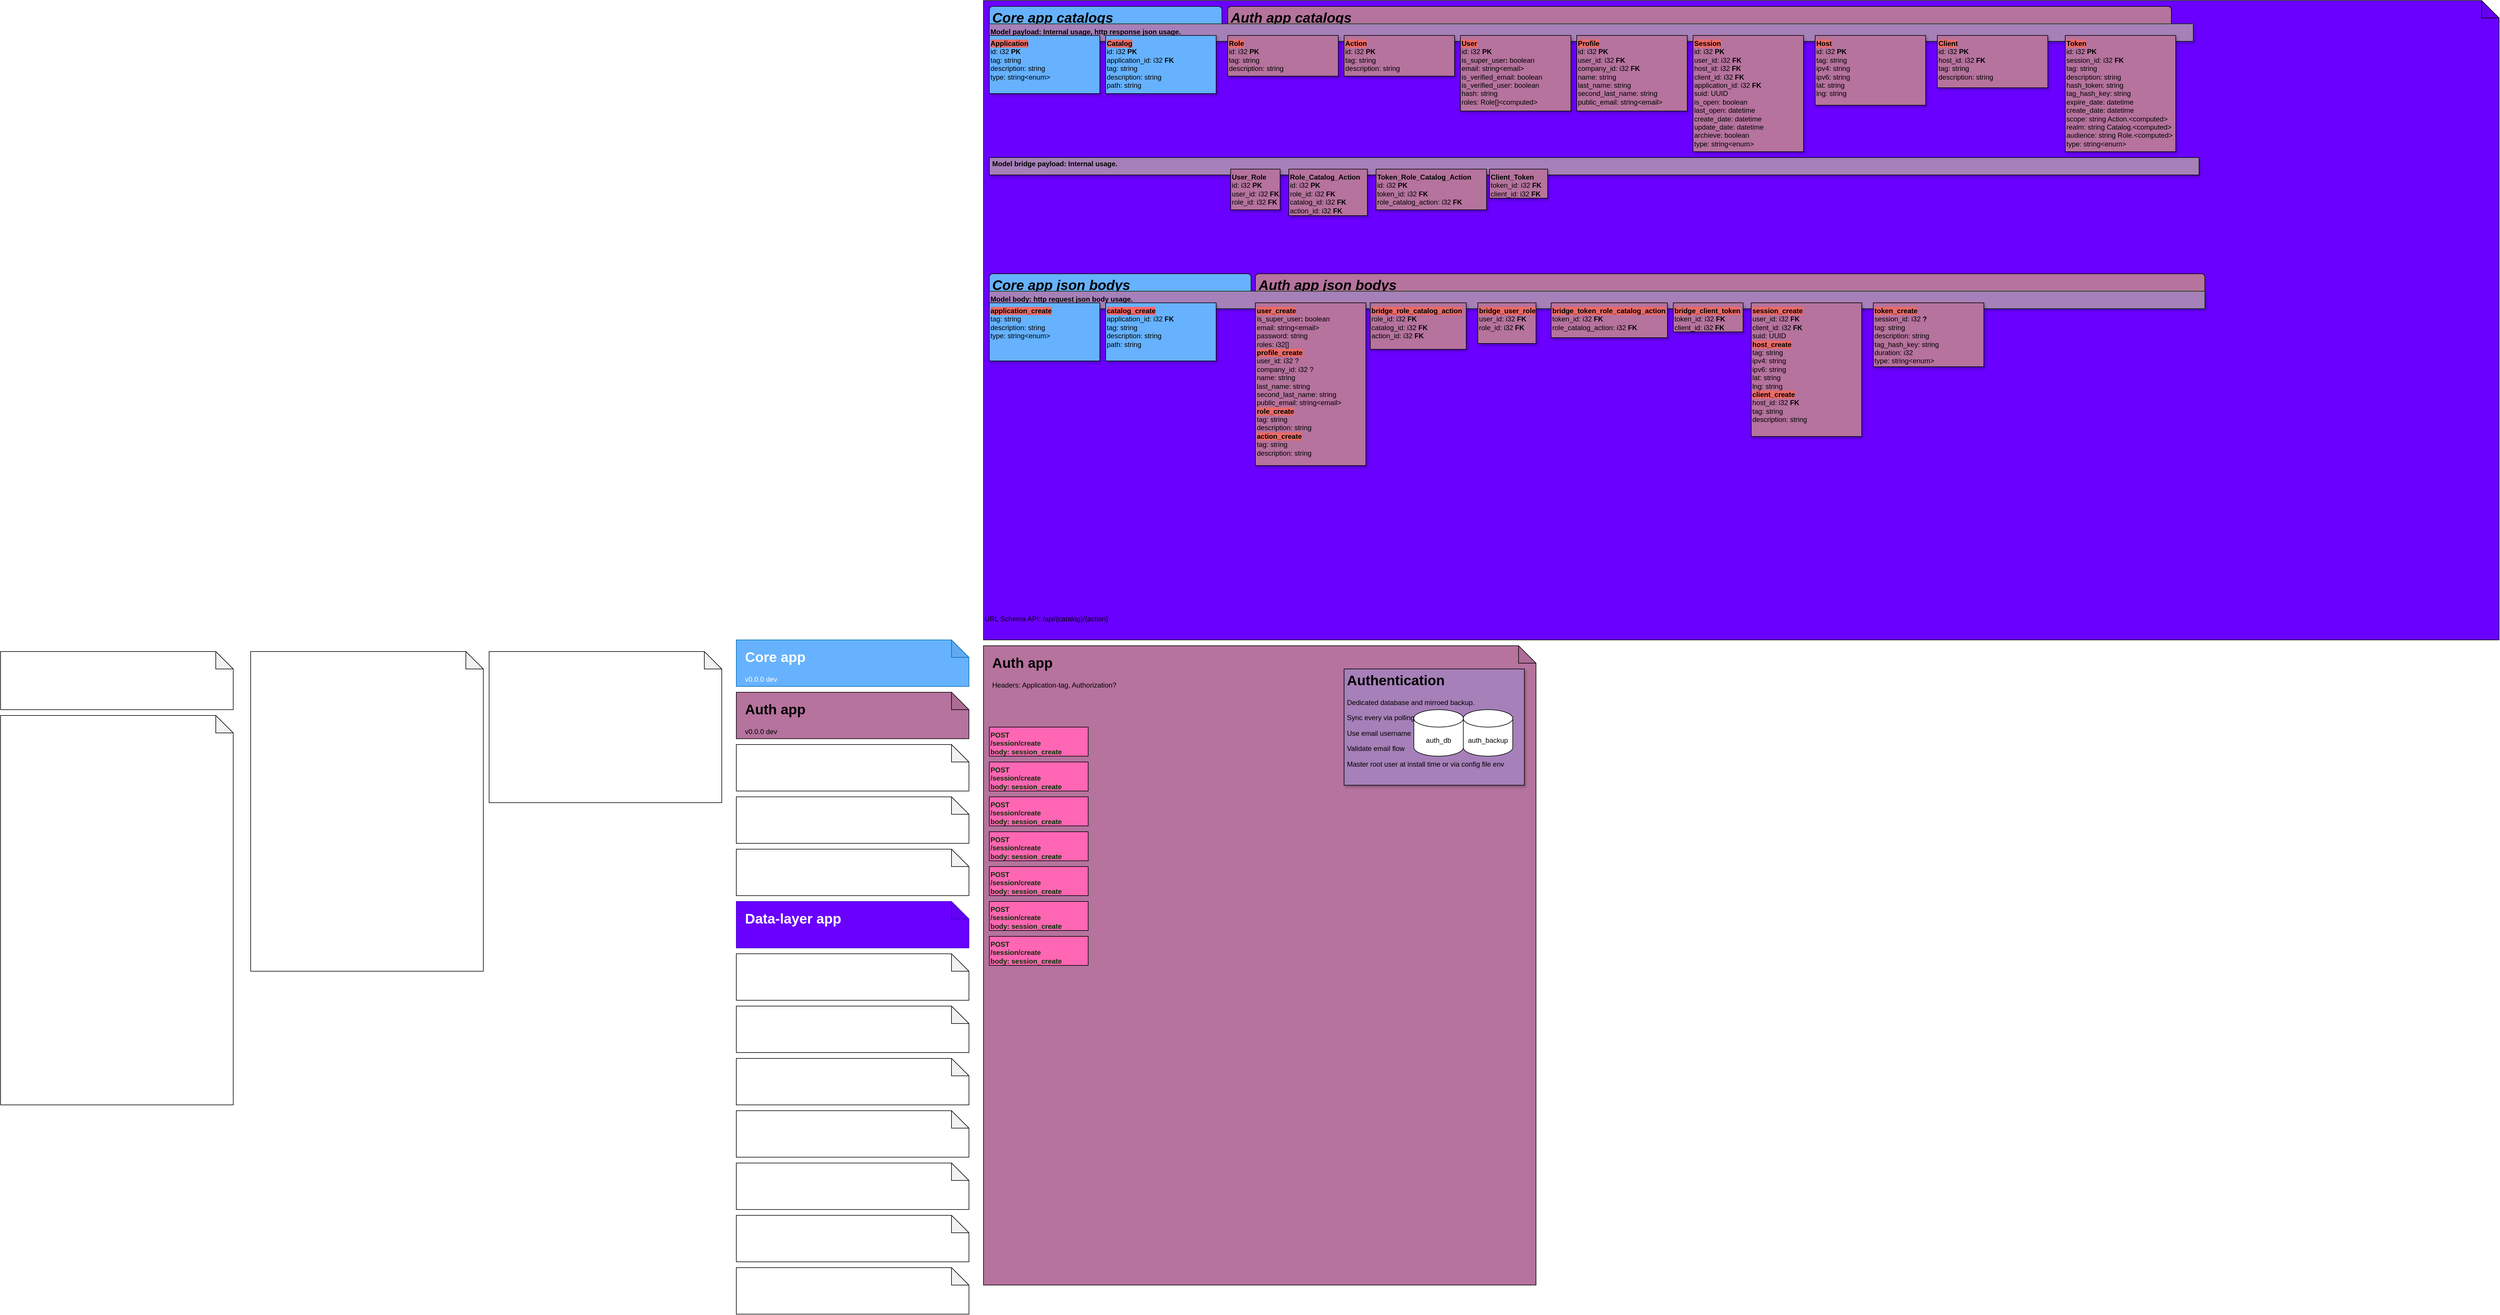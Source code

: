 <mxfile version="21.5.2" type="github">
  <diagram name="Page-1" id="CK9nf4KCI2I7pFjc9x5D">
    <mxGraphModel dx="1159" dy="2768" grid="1" gridSize="10" guides="1" tooltips="1" connect="1" arrows="1" fold="1" page="1" pageScale="1" pageWidth="850" pageHeight="1100" math="0" shadow="0">
      <root>
        <mxCell id="0" />
        <mxCell id="1" parent="0" />
        <mxCell id="qlUVa_-iQgWLDvTtryUB-4" value="" style="shape=note;whiteSpace=wrap;html=1;backgroundOutline=1;darkOpacity=0.05;fillColor=#6a00ff;fontColor=#ffffff;strokeColor=#000000;" parent="1" vertex="1">
          <mxGeometry x="1700" y="-1110" width="2606" height="1100" as="geometry" />
        </mxCell>
        <mxCell id="klHbuM8uDpRpoRBJuKRg-9" value="" style="shape=note;whiteSpace=wrap;html=1;backgroundOutline=1;darkOpacity=0.05;" parent="1" vertex="1">
          <mxGeometry x="440" y="10" width="400" height="550" as="geometry" />
        </mxCell>
        <mxCell id="klHbuM8uDpRpoRBJuKRg-10" value="&lt;h1&gt;Business rules&lt;/h1&gt;&lt;ol&gt;&lt;li&gt;Installed via wizard GUI / CLI tool.&lt;/li&gt;&lt;li&gt;Prompt to create super user at first run.&lt;/li&gt;&lt;li&gt;Automatically run migrations on run&lt;/li&gt;&lt;li&gt;Automatically detect changes in migrations sql files and restart server&lt;/li&gt;&lt;li&gt;Gracefully shutdown and restart &lt;/li&gt;&lt;li&gt;Full control over database&lt;/li&gt;&lt;li&gt;Real time database connection&lt;/li&gt;&lt;li&gt;Data analytics&lt;/li&gt;&lt;li&gt;Distinct back-end push notification from individual web app push notifications&lt;/li&gt;&lt;li&gt;Encryption ? pem access to console (dashboard)&lt;/li&gt;&lt;li&gt;idk some sort of orchestration to feature horizontal scaling... leave for future versions, start with vertical scaling only.&lt;br&gt;&lt;/li&gt;&lt;/ol&gt;&lt;div&gt;&lt;br&gt;&lt;/div&gt;&lt;div&gt;&lt;br&gt;&lt;/div&gt;" style="text;html=1;strokeColor=none;fillColor=none;spacing=5;spacingTop=-20;whiteSpace=wrap;overflow=hidden;rounded=0;fontColor=#ffffff;align=left;fontStyle=0;verticalAlign=top;" parent="1" vertex="1">
          <mxGeometry x="450" y="10" width="380" height="530" as="geometry" />
        </mxCell>
        <mxCell id="klHbuM8uDpRpoRBJuKRg-16" value="" style="shape=note;whiteSpace=wrap;html=1;backgroundOutline=1;darkOpacity=0.05;" parent="1" vertex="1">
          <mxGeometry x="10" y="10" width="400" height="100" as="geometry" />
        </mxCell>
        <mxCell id="klHbuM8uDpRpoRBJuKRg-18" value="&lt;h1&gt;Description&lt;/h1&gt;Opinionated, standalone, self hosted, flexible back-end as a service&amp;nbsp; + web dev suite. Written in rust." style="text;html=1;strokeColor=none;fillColor=none;spacing=5;spacingTop=-20;whiteSpace=wrap;overflow=hidden;rounded=0;fontColor=#ffffff;align=left;fontStyle=0;verticalAlign=top;" parent="1" vertex="1">
          <mxGeometry x="20" y="10" width="380" height="90" as="geometry" />
        </mxCell>
        <mxCell id="klHbuM8uDpRpoRBJuKRg-20" value="" style="shape=note;whiteSpace=wrap;html=1;backgroundOutline=1;darkOpacity=0.05;" parent="1" vertex="1">
          <mxGeometry x="10" y="120" width="400" height="670" as="geometry" />
        </mxCell>
        <mxCell id="klHbuM8uDpRpoRBJuKRg-21" value="&lt;h1&gt;Features&lt;br&gt;&lt;/h1&gt;&lt;div&gt;&lt;ul&gt;&lt;li&gt;Authentication, authorization, roles. &lt;br&gt;&lt;/li&gt;&lt;li&gt;PostgreSQL databases, real time snapshots, rest APIs. SQL First, ORM last.&lt;/li&gt;&lt;li&gt;Data layer interfacing. Share the same data layer with your favorite front-end (export JSON-like data structures, automatically generate widgets on studio based on data layer interfaces)&lt;br&gt;&lt;/li&gt;&lt;li&gt;Functions (lambda) (typescript with node, maybe Kotlin JVM )&lt;br&gt;&lt;/li&gt;&lt;li&gt;File storage&lt;/li&gt;&lt;li&gt;Web App manager (create, manage, deploy, configure web apps, create from template, create from scratch, use any web framework, transparent and vanilla deploy workflow assisted with GUI)&lt;br&gt;&lt;/li&gt;&lt;li&gt;Web App studio (builder)&lt;br&gt;&lt;/li&gt;&lt;li&gt;Push notifications suite. Includes simple message broker and out of the box push notifications.&lt;br&gt;&lt;/li&gt;&lt;li&gt;Web sockets suite&lt;/li&gt;&lt;li&gt;CI/CD pipelines (for web apps, functions, and external servers) &lt;br&gt;&lt;/li&gt;&lt;li&gt;GitHub integrations&lt;/li&gt;&lt;li&gt;OAuth for management and development teams&lt;/li&gt;&lt;li&gt;OAuth for end users&lt;/li&gt;&lt;li&gt;CMS out of the box (preset database, rest apis and template web app)&lt;/li&gt;&lt;li&gt;Extensible. Use the web app studio to start with a template or drag-drop common or custom widgets, extend the generated app from studio or create your own from scratch. Use this apps to extend the back-end or provide a service to your end users. Example app ideas: CMS app, CRM app, point of sale app, static website app, dynamic website app, e-commerce app, surveys app, employee messaging app, end user - employee trouble shooting messaging app, employee voice call app, real time GPS monitoring app, browser game app, download page app, file archiving app. &lt;br&gt;&lt;/li&gt;&lt;li&gt;Plugin (web apps) store&lt;/li&gt;&lt;li&gt;Customizable. Use the official dashboard, fork it or make your own UI from scratch.&lt;br&gt;&lt;/li&gt;&lt;/ul&gt;&lt;/div&gt;" style="text;html=1;strokeColor=none;fillColor=none;spacing=5;spacingTop=-20;whiteSpace=wrap;overflow=hidden;rounded=0;fontColor=#ffffff;align=left;fontStyle=0;verticalAlign=top;" parent="1" vertex="1">
          <mxGeometry x="20" y="120" width="380" height="650" as="geometry" />
        </mxCell>
        <mxCell id="YIyZL2ha0DixRXkV2q8q-3" value="" style="shape=note;whiteSpace=wrap;html=1;backgroundOutline=1;darkOpacity=0.05;" parent="1" vertex="1">
          <mxGeometry x="850" y="10" width="400" height="260" as="geometry" />
        </mxCell>
        <mxCell id="YIyZL2ha0DixRXkV2q8q-4" value="&lt;h1&gt;Requirements&lt;br&gt;&lt;/h1&gt;&lt;ul&gt;&lt;li&gt;The server ships with builtin features.&lt;br&gt;&lt;/li&gt;&lt;li&gt;The list of features shipped-in may change over time.&lt;/li&gt;&lt;li&gt;This base features are referred as &quot;&lt;b&gt;base apps&lt;/b&gt;&quot;. &lt;/li&gt;&lt;li&gt;User developed &quot;&lt;b&gt;web apps&quot; &lt;/b&gt;are expected to consume the &lt;b&gt;base apps&lt;/b&gt; resources. Like hosting app, file storage app, data layer app, etc.&lt;/li&gt;&lt;li&gt;Features that consist of whole projects are described in the scope of back-end and server-side code. &lt;/li&gt;&lt;li&gt;By design any business logic should be implemented in this server to avoid duplication of architecture layers.&lt;/li&gt;&lt;li&gt;Application logic is OK to be implemented and described on the specific project requirements.&lt;/li&gt;&lt;li&gt;Code design pattern: split logic by &lt;b&gt;catalog&lt;/b&gt;&lt;br&gt;&lt;/li&gt;&lt;/ul&gt;&lt;div&gt;&lt;br&gt;&lt;/div&gt;&lt;br&gt;&lt;div&gt;&lt;br&gt;&lt;/div&gt;" style="text;html=1;strokeColor=none;fillColor=none;spacing=5;spacingTop=-20;whiteSpace=wrap;overflow=hidden;rounded=0;fontColor=#ffffff;align=left;fontStyle=0;verticalAlign=top;" parent="1" vertex="1">
          <mxGeometry x="860" y="10" width="380" height="250" as="geometry" />
        </mxCell>
        <mxCell id="YIyZL2ha0DixRXkV2q8q-7" value="" style="shape=note;whiteSpace=wrap;html=1;backgroundOutline=1;darkOpacity=0.05;fillColor=#B5739D;fontColor=#ffffff;strokeColor=#000000;" parent="1" vertex="1">
          <mxGeometry x="1275" y="80" width="400" height="80" as="geometry" />
        </mxCell>
        <mxCell id="fmhTsbL_tRKqL0MWWiDu-1" value="&lt;h1&gt;Auth app&lt;br&gt;&lt;/h1&gt;&lt;div&gt;v0.0.0 dev &lt;br&gt;&lt;/div&gt;&lt;br&gt;&lt;div&gt;&lt;br&gt;&lt;/div&gt;" style="text;html=1;strokeColor=none;fillColor=none;spacing=5;spacingTop=-20;whiteSpace=wrap;overflow=hidden;rounded=0;fontColor=#000000;align=left;fontStyle=0;verticalAlign=top;" parent="1" vertex="1">
          <mxGeometry x="1285" y="90" width="380" height="70" as="geometry" />
        </mxCell>
        <mxCell id="fmhTsbL_tRKqL0MWWiDu-2" value="" style="shape=note;whiteSpace=wrap;html=1;backgroundOutline=1;darkOpacity=0.05;" parent="1" vertex="1">
          <mxGeometry x="1275" y="170" width="400" height="80" as="geometry" />
        </mxCell>
        <mxCell id="fmhTsbL_tRKqL0MWWiDu-3" value="&lt;h1&gt;Storage app&lt;br&gt;&lt;/h1&gt;&lt;div&gt;&lt;br&gt;&lt;/div&gt;&lt;br&gt;&lt;div&gt;&lt;br&gt;&lt;/div&gt;" style="text;html=1;strokeColor=none;fillColor=none;spacing=5;spacingTop=-20;whiteSpace=wrap;overflow=hidden;rounded=0;fontColor=#ffffff;align=left;fontStyle=0;verticalAlign=top;" parent="1" vertex="1">
          <mxGeometry x="1285" y="180" width="380" height="60" as="geometry" />
        </mxCell>
        <mxCell id="fmhTsbL_tRKqL0MWWiDu-4" value="" style="shape=note;whiteSpace=wrap;html=1;backgroundOutline=1;darkOpacity=0.05;" parent="1" vertex="1">
          <mxGeometry x="1275" y="260" width="400" height="80" as="geometry" />
        </mxCell>
        <mxCell id="fmhTsbL_tRKqL0MWWiDu-5" value="&lt;h1&gt;Hosting app&lt;br&gt;&lt;/h1&gt;&lt;div&gt;&lt;br&gt;&lt;/div&gt;&lt;br&gt;&lt;div&gt;&lt;br&gt;&lt;/div&gt;" style="text;html=1;strokeColor=none;fillColor=none;spacing=5;spacingTop=-20;whiteSpace=wrap;overflow=hidden;rounded=0;fontColor=#ffffff;align=left;fontStyle=0;verticalAlign=top;" parent="1" vertex="1">
          <mxGeometry x="1285" y="270" width="380" height="60" as="geometry" />
        </mxCell>
        <mxCell id="fmhTsbL_tRKqL0MWWiDu-8" value="" style="shape=note;whiteSpace=wrap;html=1;backgroundOutline=1;darkOpacity=0.05;" parent="1" vertex="1">
          <mxGeometry x="1275" y="350" width="400" height="80" as="geometry" />
        </mxCell>
        <mxCell id="fmhTsbL_tRKqL0MWWiDu-9" value="&lt;h1&gt;Databases app&lt;br&gt;&lt;/h1&gt;&lt;div&gt;&lt;br&gt;&lt;/div&gt;&lt;br&gt;&lt;div&gt;&lt;br&gt;&lt;/div&gt;" style="text;html=1;strokeColor=none;fillColor=none;spacing=5;spacingTop=-20;whiteSpace=wrap;overflow=hidden;rounded=0;fontColor=#ffffff;align=left;fontStyle=0;verticalAlign=top;" parent="1" vertex="1">
          <mxGeometry x="1285" y="360" width="380" height="60" as="geometry" />
        </mxCell>
        <mxCell id="fmhTsbL_tRKqL0MWWiDu-10" value="" style="shape=note;whiteSpace=wrap;html=1;backgroundOutline=1;darkOpacity=0.05;fillColor=#6a00ff;fontColor=#ffffff;strokeColor=#3700CC;" parent="1" vertex="1">
          <mxGeometry x="1275" y="440" width="400" height="80" as="geometry" />
        </mxCell>
        <mxCell id="fmhTsbL_tRKqL0MWWiDu-11" value="&lt;h1&gt;Data-layer app&lt;br&gt;&lt;/h1&gt;&lt;div&gt;&lt;br&gt;&lt;/div&gt;&lt;br&gt;&lt;div&gt;&lt;br&gt;&lt;/div&gt;" style="text;html=1;strokeColor=none;fillColor=none;spacing=5;spacingTop=-20;whiteSpace=wrap;overflow=hidden;rounded=0;fontColor=#ffffff;align=left;fontStyle=0;verticalAlign=top;" parent="1" vertex="1">
          <mxGeometry x="1285" y="450" width="380" height="60" as="geometry" />
        </mxCell>
        <mxCell id="fmhTsbL_tRKqL0MWWiDu-12" value="" style="shape=note;whiteSpace=wrap;html=1;backgroundOutline=1;darkOpacity=0.05;" parent="1" vertex="1">
          <mxGeometry x="1275" y="530" width="400" height="80" as="geometry" />
        </mxCell>
        <mxCell id="fmhTsbL_tRKqL0MWWiDu-13" value="&lt;h1&gt;Web-apps app&lt;br&gt;&lt;/h1&gt;&lt;div&gt;&lt;br&gt;&lt;/div&gt;&lt;br&gt;&lt;div&gt;&lt;br&gt;&lt;/div&gt;" style="text;html=1;strokeColor=none;fillColor=none;spacing=5;spacingTop=-20;whiteSpace=wrap;overflow=hidden;rounded=0;fontColor=#ffffff;align=left;fontStyle=0;verticalAlign=top;" parent="1" vertex="1">
          <mxGeometry x="1285" y="540" width="380" height="60" as="geometry" />
        </mxCell>
        <mxCell id="fmhTsbL_tRKqL0MWWiDu-14" value="" style="shape=note;whiteSpace=wrap;html=1;backgroundOutline=1;darkOpacity=0.05;" parent="1" vertex="1">
          <mxGeometry x="1275" y="620" width="400" height="80" as="geometry" />
        </mxCell>
        <mxCell id="fmhTsbL_tRKqL0MWWiDu-15" value="&lt;h1&gt;Web-app Studio app&lt;br&gt;&lt;/h1&gt;&lt;div&gt;&lt;br&gt;&lt;/div&gt;&lt;br&gt;" style="text;html=1;strokeColor=none;fillColor=none;spacing=5;spacingTop=-20;whiteSpace=wrap;overflow=hidden;rounded=0;fontColor=#ffffff;align=left;fontStyle=0;verticalAlign=top;" parent="1" vertex="1">
          <mxGeometry x="1285" y="630" width="380" height="60" as="geometry" />
        </mxCell>
        <mxCell id="fmhTsbL_tRKqL0MWWiDu-16" value="" style="shape=note;whiteSpace=wrap;html=1;backgroundOutline=1;darkOpacity=0.05;" parent="1" vertex="1">
          <mxGeometry x="1275" y="710" width="400" height="80" as="geometry" />
        </mxCell>
        <mxCell id="fmhTsbL_tRKqL0MWWiDu-17" value="&lt;h1&gt;Functions app&lt;br&gt;&lt;/h1&gt;&lt;div&gt;&lt;br&gt;&lt;/div&gt;&lt;br&gt;&lt;div&gt;&lt;br&gt;&lt;/div&gt;" style="text;html=1;strokeColor=none;fillColor=none;spacing=5;spacingTop=-20;whiteSpace=wrap;overflow=hidden;rounded=0;fontColor=#ffffff;align=left;fontStyle=0;verticalAlign=top;" parent="1" vertex="1">
          <mxGeometry x="1285" y="720" width="380" height="60" as="geometry" />
        </mxCell>
        <mxCell id="fmhTsbL_tRKqL0MWWiDu-18" value="" style="shape=note;whiteSpace=wrap;html=1;backgroundOutline=1;darkOpacity=0.05;" parent="1" vertex="1">
          <mxGeometry x="1275" y="800" width="400" height="80" as="geometry" />
        </mxCell>
        <mxCell id="fmhTsbL_tRKqL0MWWiDu-19" value="&lt;h1&gt;Websockets app&lt;br&gt;&lt;/h1&gt;&lt;div&gt;&lt;br&gt;&lt;/div&gt;&lt;br&gt;&lt;div&gt;&lt;br&gt;&lt;/div&gt;" style="text;html=1;strokeColor=none;fillColor=none;spacing=5;spacingTop=-20;whiteSpace=wrap;overflow=hidden;rounded=0;fontColor=#ffffff;align=left;fontStyle=0;verticalAlign=top;" parent="1" vertex="1">
          <mxGeometry x="1285" y="810" width="380" height="60" as="geometry" />
        </mxCell>
        <mxCell id="fmhTsbL_tRKqL0MWWiDu-20" value="" style="shape=note;whiteSpace=wrap;html=1;backgroundOutline=1;darkOpacity=0.05;" parent="1" vertex="1">
          <mxGeometry x="1275" y="890" width="400" height="80" as="geometry" />
        </mxCell>
        <mxCell id="fmhTsbL_tRKqL0MWWiDu-21" value="&lt;h1&gt;CI/CD app&lt;br&gt;&lt;/h1&gt;&lt;div&gt;&lt;br&gt;&lt;/div&gt;&lt;br&gt;&lt;div&gt;&lt;br&gt;&lt;/div&gt;" style="text;html=1;strokeColor=none;fillColor=none;spacing=5;spacingTop=-20;whiteSpace=wrap;overflow=hidden;rounded=0;fontColor=#ffffff;align=left;fontStyle=0;verticalAlign=top;" parent="1" vertex="1">
          <mxGeometry x="1285" y="900" width="380" height="60" as="geometry" />
        </mxCell>
        <mxCell id="fmhTsbL_tRKqL0MWWiDu-22" value="" style="shape=note;whiteSpace=wrap;html=1;backgroundOutline=1;darkOpacity=0.05;" parent="1" vertex="1">
          <mxGeometry x="1275" y="980" width="400" height="80" as="geometry" />
        </mxCell>
        <mxCell id="fmhTsbL_tRKqL0MWWiDu-23" value="&lt;h1&gt;Push notifications app&lt;br&gt;&lt;/h1&gt;&lt;div&gt;&lt;br&gt;&lt;/div&gt;&lt;br&gt;&lt;div&gt;&lt;br&gt;&lt;/div&gt;" style="text;html=1;strokeColor=none;fillColor=none;spacing=5;spacingTop=-20;whiteSpace=wrap;overflow=hidden;rounded=0;fontColor=#ffffff;align=left;fontStyle=0;verticalAlign=top;" parent="1" vertex="1">
          <mxGeometry x="1285" y="990" width="380" height="60" as="geometry" />
        </mxCell>
        <mxCell id="fmhTsbL_tRKqL0MWWiDu-24" value="" style="shape=note;whiteSpace=wrap;html=1;backgroundOutline=1;darkOpacity=0.05;" parent="1" vertex="1">
          <mxGeometry x="1275" y="1070" width="400" height="80" as="geometry" />
        </mxCell>
        <mxCell id="fmhTsbL_tRKqL0MWWiDu-25" value="&lt;h1&gt;Plugins app&lt;br&gt;&lt;/h1&gt;&lt;div&gt;&lt;br&gt;&lt;/div&gt;&lt;br&gt;&lt;div&gt;&lt;br&gt;&lt;/div&gt;" style="text;html=1;strokeColor=none;fillColor=none;spacing=5;spacingTop=-20;whiteSpace=wrap;overflow=hidden;rounded=0;fontColor=#ffffff;align=left;fontStyle=0;verticalAlign=top;" parent="1" vertex="1">
          <mxGeometry x="1285" y="1080" width="380" height="60" as="geometry" />
        </mxCell>
        <mxCell id="fmhTsbL_tRKqL0MWWiDu-27" value="&lt;h1&gt;Base apps&lt;br&gt;&lt;/h1&gt;&lt;div&gt;&lt;br&gt;&lt;/div&gt;&lt;br&gt;&lt;div&gt;&lt;br&gt;&lt;/div&gt;" style="text;html=1;strokeColor=none;fillColor=none;spacing=5;spacingTop=-20;whiteSpace=wrap;overflow=hidden;rounded=0;fontColor=#ffffff;align=left;fontStyle=0;verticalAlign=top;" parent="1" vertex="1">
          <mxGeometry x="1270" y="-60" width="380" height="60" as="geometry" />
        </mxCell>
        <mxCell id="qlUVa_-iQgWLDvTtryUB-1" value="" style="shape=note;whiteSpace=wrap;html=1;backgroundOutline=1;darkOpacity=0.05;fillColor=#B5739D;fontColor=#000000;strokeColor=#000000;" parent="1" vertex="1">
          <mxGeometry x="1700" width="950" height="1100" as="geometry" />
        </mxCell>
        <mxCell id="qlUVa_-iQgWLDvTtryUB-2" value="&lt;h1&gt;Auth app&lt;/h1&gt;&lt;div&gt;Headers: Application-tag, Authorization?&lt;/div&gt;&lt;div&gt;&lt;b&gt;&lt;br&gt;&lt;/b&gt;&lt;/div&gt;" style="text;html=1;strokeColor=none;fillColor=none;spacing=5;spacingTop=-20;whiteSpace=wrap;overflow=hidden;rounded=0;fontColor=#000000;align=left;fontStyle=0;verticalAlign=top;" parent="1" vertex="1">
          <mxGeometry x="1710" y="10" width="820" height="80" as="geometry" />
        </mxCell>
        <mxCell id="qlUVa_-iQgWLDvTtryUB-5" value="&lt;h1&gt;Core app catalogs&lt;br&gt;&lt;/h1&gt;&lt;div&gt;&lt;br&gt;&lt;/div&gt;&lt;br&gt;&lt;div&gt;:&lt;/div&gt;&lt;div&gt;&lt;br&gt;&lt;/div&gt;" style="text;html=1;strokeColor=#000000;fillColor=#66B2FF;spacing=5;spacingTop=-20;whiteSpace=wrap;overflow=hidden;rounded=1;fontColor=#000000;align=left;fontStyle=2;verticalAlign=top;gradientColor=none;" parent="1" vertex="1">
          <mxGeometry x="1710" y="-1100" width="400" height="40" as="geometry" />
        </mxCell>
        <mxCell id="iaBh0g7A5b2rrNCw3fFz-20" value="&lt;div&gt;&lt;br&gt;&lt;/div&gt;&lt;div&gt;&lt;b&gt;Model bridge payload: Internal usage.&lt;/b&gt;&lt;br&gt;&lt;/div&gt;" style="text;html=1;strokeColor=#000000;fillColor=#A680B8;spacing=5;spacingTop=-20;whiteSpace=wrap;overflow=hidden;rounded=0;fontColor=#000000;shadow=1;" vertex="1" parent="1">
          <mxGeometry x="1710" y="-840" width="2080" height="30" as="geometry" />
        </mxCell>
        <mxCell id="iaBh0g7A5b2rrNCw3fFz-29" value="&lt;div&gt;&lt;b&gt;Client_Token&lt;/b&gt;&lt;br&gt;&lt;/div&gt;&lt;div&gt;token_id: i32 &lt;b&gt;FK&lt;/b&gt;&lt;/div&gt;&lt;div&gt;client_id: i32 &lt;b&gt;FK&lt;/b&gt;&lt;/div&gt;" style="text;html=1;strokeColor=#000000;fillColor=#B5739D;align=left;verticalAlign=top;whiteSpace=wrap;rounded=0;fontColor=#000000;shadow=1;" vertex="1" parent="1">
          <mxGeometry x="2570" y="-820" width="100" height="50" as="geometry" />
        </mxCell>
        <mxCell id="iaBh0g7A5b2rrNCw3fFz-37" value="" style="rounded=0;whiteSpace=wrap;html=1;fillColor=#FF66B3;fontColor=#ffffff;strokeColor=#000000;" vertex="1" parent="1">
          <mxGeometry x="1710" y="140" width="170" height="50" as="geometry" />
        </mxCell>
        <mxCell id="iaBh0g7A5b2rrNCw3fFz-38" value="&lt;div&gt;POST&lt;/div&gt;&lt;div&gt;/session/create&lt;/div&gt;&lt;div&gt;body: session_create&lt;br&gt;&lt;/div&gt;" style="text;html=1;strokeColor=none;fillColor=none;align=left;verticalAlign=top;whiteSpace=wrap;rounded=0;labelBorderColor=none;fontColor=#003300;fontStyle=1" vertex="1" parent="1">
          <mxGeometry x="1710" y="140" width="160" height="50" as="geometry" />
        </mxCell>
        <mxCell id="iaBh0g7A5b2rrNCw3fFz-39" value="" style="rounded=0;whiteSpace=wrap;html=1;fillColor=#FF66B3;fontColor=#ffffff;strokeColor=#000000;" vertex="1" parent="1">
          <mxGeometry x="1710" y="200" width="170" height="50" as="geometry" />
        </mxCell>
        <mxCell id="iaBh0g7A5b2rrNCw3fFz-40" value="&lt;div&gt;POST&lt;/div&gt;&lt;div&gt;/session/create&lt;/div&gt;&lt;div&gt;body: session_create&lt;br&gt;&lt;/div&gt;" style="text;html=1;strokeColor=none;fillColor=none;align=left;verticalAlign=top;whiteSpace=wrap;rounded=0;labelBorderColor=none;fontColor=#003300;fontStyle=1" vertex="1" parent="1">
          <mxGeometry x="1710" y="200" width="160" height="50" as="geometry" />
        </mxCell>
        <mxCell id="iaBh0g7A5b2rrNCw3fFz-41" value="" style="rounded=0;whiteSpace=wrap;html=1;fillColor=#FF66B3;fontColor=#ffffff;strokeColor=#000000;" vertex="1" parent="1">
          <mxGeometry x="1710" y="260" width="170" height="50" as="geometry" />
        </mxCell>
        <mxCell id="iaBh0g7A5b2rrNCw3fFz-42" value="&lt;div&gt;POST&lt;/div&gt;&lt;div&gt;/session/create&lt;/div&gt;&lt;div&gt;body: session_create&lt;br&gt;&lt;/div&gt;" style="text;html=1;strokeColor=none;fillColor=none;align=left;verticalAlign=top;whiteSpace=wrap;rounded=0;labelBorderColor=none;fontColor=#003300;fontStyle=1" vertex="1" parent="1">
          <mxGeometry x="1710" y="260" width="160" height="50" as="geometry" />
        </mxCell>
        <mxCell id="iaBh0g7A5b2rrNCw3fFz-43" value="" style="rounded=0;whiteSpace=wrap;html=1;fillColor=#FF66B3;fontColor=#ffffff;strokeColor=#000000;" vertex="1" parent="1">
          <mxGeometry x="1710" y="320" width="170" height="50" as="geometry" />
        </mxCell>
        <mxCell id="iaBh0g7A5b2rrNCw3fFz-44" value="&lt;div&gt;POST&lt;/div&gt;&lt;div&gt;/session/create&lt;/div&gt;&lt;div&gt;body: session_create&lt;br&gt;&lt;/div&gt;" style="text;html=1;strokeColor=none;fillColor=none;align=left;verticalAlign=top;whiteSpace=wrap;rounded=0;labelBorderColor=none;fontColor=#003300;fontStyle=1" vertex="1" parent="1">
          <mxGeometry x="1710" y="320" width="160" height="50" as="geometry" />
        </mxCell>
        <mxCell id="iaBh0g7A5b2rrNCw3fFz-45" value="" style="rounded=0;whiteSpace=wrap;html=1;fillColor=#FF66B3;fontColor=#ffffff;strokeColor=#000000;" vertex="1" parent="1">
          <mxGeometry x="1710" y="380" width="170" height="50" as="geometry" />
        </mxCell>
        <mxCell id="iaBh0g7A5b2rrNCw3fFz-46" value="&lt;div&gt;POST&lt;/div&gt;&lt;div&gt;/session/create&lt;/div&gt;&lt;div&gt;body: session_create&lt;br&gt;&lt;/div&gt;" style="text;html=1;strokeColor=none;fillColor=none;align=left;verticalAlign=top;whiteSpace=wrap;rounded=0;labelBorderColor=none;fontColor=#003300;fontStyle=1" vertex="1" parent="1">
          <mxGeometry x="1710" y="380" width="160" height="50" as="geometry" />
        </mxCell>
        <mxCell id="iaBh0g7A5b2rrNCw3fFz-47" value="" style="rounded=0;whiteSpace=wrap;html=1;fillColor=#FF66B3;fontColor=#ffffff;strokeColor=#000000;" vertex="1" parent="1">
          <mxGeometry x="1710" y="440" width="170" height="50" as="geometry" />
        </mxCell>
        <mxCell id="iaBh0g7A5b2rrNCw3fFz-48" value="&lt;div&gt;POST&lt;/div&gt;&lt;div&gt;/session/create&lt;/div&gt;&lt;div&gt;body: session_create&lt;br&gt;&lt;/div&gt;" style="text;html=1;strokeColor=none;fillColor=none;align=left;verticalAlign=top;whiteSpace=wrap;rounded=0;labelBorderColor=none;fontColor=#003300;fontStyle=1" vertex="1" parent="1">
          <mxGeometry x="1710" y="440" width="160" height="50" as="geometry" />
        </mxCell>
        <mxCell id="iaBh0g7A5b2rrNCw3fFz-49" value="" style="rounded=0;whiteSpace=wrap;html=1;fillColor=#FF66B3;fontColor=#ffffff;strokeColor=#000000;" vertex="1" parent="1">
          <mxGeometry x="1710" y="500" width="170" height="50" as="geometry" />
        </mxCell>
        <mxCell id="iaBh0g7A5b2rrNCw3fFz-50" value="&lt;div&gt;POST&lt;/div&gt;&lt;div&gt;/session/create&lt;/div&gt;&lt;div&gt;body: session_create&lt;br&gt;&lt;/div&gt;" style="text;html=1;strokeColor=none;fillColor=none;align=left;verticalAlign=top;whiteSpace=wrap;rounded=0;labelBorderColor=none;fontColor=#003300;fontStyle=1" vertex="1" parent="1">
          <mxGeometry x="1710" y="500" width="160" height="50" as="geometry" />
        </mxCell>
        <mxCell id="qlUVa_-iQgWLDvTtryUB-9" value="&lt;h1&gt;Authentication&lt;/h1&gt;&lt;p&gt;Dedicated database and mirroed backup. &lt;br&gt;&lt;/p&gt;&lt;p&gt;Sync every via polling.&lt;br&gt;&lt;/p&gt;&lt;p&gt;Use email username&lt;/p&gt;&lt;p&gt;Validate email flow&lt;/p&gt;&lt;p&gt;Master root user at install time or via config file env&lt;/p&gt;&lt;p&gt;&lt;br&gt;&lt;/p&gt;&lt;b&gt;&lt;/b&gt;&lt;p&gt;&lt;br&gt;&lt;/p&gt;" style="text;html=1;strokeColor=#000000;fillColor=#A680B8;spacing=5;spacingTop=-20;whiteSpace=wrap;overflow=hidden;rounded=0;fontColor=#000000;shadow=1;" parent="1" vertex="1">
          <mxGeometry x="2320" y="40" width="310" height="200" as="geometry" />
        </mxCell>
        <mxCell id="iaBh0g7A5b2rrNCw3fFz-51" value="auth_backup" style="shape=cylinder3;whiteSpace=wrap;html=1;boundedLbl=1;backgroundOutline=1;size=15;" vertex="1" parent="1">
          <mxGeometry x="2525" y="110" width="85" height="80" as="geometry" />
        </mxCell>
        <mxCell id="iaBh0g7A5b2rrNCw3fFz-52" value="auth_db" style="shape=cylinder3;whiteSpace=wrap;html=1;boundedLbl=1;backgroundOutline=1;size=15;" vertex="1" parent="1">
          <mxGeometry x="2440" y="110" width="85" height="80" as="geometry" />
        </mxCell>
        <mxCell id="iaBh0g7A5b2rrNCw3fFz-4" value="&lt;div&gt;&lt;b&gt;User_Role&lt;/b&gt;&lt;/div&gt;&lt;div&gt;id: i32 &lt;b&gt;PK&lt;/b&gt;&lt;/div&gt;&lt;div&gt;user_id: i32 &lt;b&gt;FK&lt;/b&gt;&lt;/div&gt;&lt;div&gt;role_id: i32 &lt;b&gt;FK&lt;/b&gt;&lt;/div&gt;" style="text;html=1;strokeColor=#000000;fillColor=#B5739D;align=left;verticalAlign=top;whiteSpace=wrap;rounded=0;fontColor=#000000;shadow=1;" vertex="1" parent="1">
          <mxGeometry x="2125" y="-820" width="85" height="70" as="geometry" />
        </mxCell>
        <mxCell id="iaBh0g7A5b2rrNCw3fFz-21" value="&lt;b&gt;Role_Catalog_Action&lt;/b&gt;&lt;div&gt;id: i32 &lt;b&gt;PK&lt;/b&gt;&lt;div&gt;role_id: i32 &lt;b&gt;FK&lt;/b&gt;&lt;/div&gt;&lt;div&gt;catalog_id: i32 &lt;b&gt;FK&lt;/b&gt;&lt;/div&gt;&lt;div&gt;action_id: i32 &lt;b&gt;FK&lt;/b&gt;&lt;br&gt;&lt;b&gt;&lt;/b&gt;&lt;/div&gt;&lt;/div&gt;" style="text;html=1;strokeColor=#000000;fillColor=#B5739D;align=left;verticalAlign=top;whiteSpace=wrap;rounded=0;fontColor=#000000;shadow=1;" vertex="1" parent="1">
          <mxGeometry x="2225" y="-820" width="135" height="80" as="geometry" />
        </mxCell>
        <mxCell id="iaBh0g7A5b2rrNCw3fFz-5" value="&lt;div&gt;&lt;b&gt;Token_Role_Catalog_Action&lt;/b&gt;&lt;/div&gt;&lt;div&gt;id: i32 &lt;b&gt;PK&lt;/b&gt;&lt;/div&gt;&lt;div&gt;token_id: i32 &lt;b&gt;FK&lt;/b&gt;&lt;br&gt;&lt;/div&gt;&lt;div&gt;role_catalog_action: i32 &lt;b&gt;FK&lt;/b&gt;&lt;br&gt;&lt;/div&gt;" style="text;html=1;strokeColor=#000000;fillColor=#B5739D;align=left;verticalAlign=top;whiteSpace=wrap;rounded=0;fontColor=#000000;shadow=1;" vertex="1" parent="1">
          <mxGeometry x="2375" y="-820" width="190" height="70" as="geometry" />
        </mxCell>
        <mxCell id="iaBh0g7A5b2rrNCw3fFz-68" value="" style="shape=note;whiteSpace=wrap;html=1;backgroundOutline=1;darkOpacity=0.05;fillColor=#66B2FF;fontColor=#ffffff;strokeColor=#006EAF;" vertex="1" parent="1">
          <mxGeometry x="1275" y="-10" width="400" height="80" as="geometry" />
        </mxCell>
        <mxCell id="iaBh0g7A5b2rrNCw3fFz-69" value="&lt;h1&gt;Core app&lt;br&gt;&lt;/h1&gt;&lt;div&gt;v0.0.0 dev &lt;br&gt;&lt;/div&gt;&lt;br&gt;" style="text;html=1;strokeColor=none;fillColor=none;spacing=5;spacingTop=-20;whiteSpace=wrap;overflow=hidden;rounded=0;fontColor=#ffffff;align=left;fontStyle=0;verticalAlign=top;" vertex="1" parent="1">
          <mxGeometry x="1285" width="355" height="70" as="geometry" />
        </mxCell>
        <mxCell id="iaBh0g7A5b2rrNCw3fFz-70" value="&lt;h1&gt;Core app json bodys&lt;br&gt;&lt;/h1&gt;&lt;div&gt;&lt;br&gt;&lt;/div&gt;&lt;br&gt;&lt;div&gt;:&lt;/div&gt;&lt;div&gt;&lt;br&gt;&lt;/div&gt;" style="text;html=1;strokeColor=#000000;fillColor=#66B2FF;spacing=5;spacingTop=-20;whiteSpace=wrap;overflow=hidden;rounded=1;fontColor=#000000;align=left;fontStyle=2;verticalAlign=top;gradientColor=none;" vertex="1" parent="1">
          <mxGeometry x="1710" y="-640" width="450" height="40" as="geometry" />
        </mxCell>
        <mxCell id="iaBh0g7A5b2rrNCw3fFz-71" value="&lt;h1&gt;Auth app json bodys&lt;br&gt;&lt;/h1&gt;&lt;div&gt;&lt;br&gt;&lt;/div&gt;&lt;br&gt;&lt;div&gt;:&lt;/div&gt;&lt;div&gt;&lt;br&gt;&lt;/div&gt;" style="text;html=1;strokeColor=#000000;fillColor=#B5739D;spacing=5;spacingTop=-20;whiteSpace=wrap;overflow=hidden;rounded=1;fontColor=#000000;align=left;fontStyle=2;verticalAlign=top;gradientColor=none;" vertex="1" parent="1">
          <mxGeometry x="2167.5" y="-640" width="1632.5" height="40" as="geometry" />
        </mxCell>
        <mxCell id="iaBh0g7A5b2rrNCw3fFz-73" value="&lt;h1&gt;Auth app catalogs&lt;br&gt;&lt;/h1&gt;&lt;div&gt;&lt;br&gt;&lt;/div&gt;&lt;br&gt;&lt;div&gt;:&lt;/div&gt;&lt;div&gt;&lt;br&gt;&lt;/div&gt;" style="text;html=1;strokeColor=#000000;fillColor=#B5739D;spacing=5;spacingTop=-20;whiteSpace=wrap;overflow=hidden;rounded=1;fontColor=#000000;align=left;fontStyle=2;verticalAlign=top;gradientColor=none;" vertex="1" parent="1">
          <mxGeometry x="2120" y="-1100" width="1622.5" height="40" as="geometry" />
        </mxCell>
        <mxCell id="iaBh0g7A5b2rrNCw3fFz-24" value="Model body: http request json body usage." style="text;html=1;strokeColor=#003300;fillColor=#A680B8;align=left;verticalAlign=top;whiteSpace=wrap;rounded=0;fontStyle=1;fontColor=#000000;shadow=1;" vertex="1" parent="1">
          <mxGeometry x="1710" y="-610" width="2090" height="30" as="geometry" />
        </mxCell>
        <mxCell id="iaBh0g7A5b2rrNCw3fFz-25" value="&lt;div&gt;&lt;span style=&quot;background-color: rgb(234, 107, 102);&quot;&gt;&lt;b&gt;user_create&lt;/b&gt;&lt;/span&gt;&lt;br&gt;&lt;/div&gt;&lt;div&gt;is_super_user&lt;b&gt;: &lt;/b&gt;boolean&lt;br&gt;&lt;/div&gt;&lt;div&gt;email: string&amp;lt;email&amp;gt;&lt;/div&gt;&lt;div&gt;password: string&lt;/div&gt;&lt;div&gt;roles: i32[]&lt;br&gt;&lt;/div&gt;&lt;div&gt;&lt;span style=&quot;background-color: rgb(234, 107, 102);&quot;&gt;&lt;b&gt;profile_create&lt;/b&gt;&lt;/span&gt;&lt;/div&gt;user_id: i32 ?&lt;br&gt;company_id: i32 ?&lt;br&gt;name: string&lt;br&gt;last_name: string&lt;br&gt;second_last_name: string&lt;br&gt;&lt;div&gt;public_email: string&amp;lt;email&amp;gt;&lt;/div&gt;&lt;div&gt;&lt;span style=&quot;background-color: rgb(234, 107, 102);&quot;&gt;&lt;b&gt;role_create&lt;/b&gt;&lt;/span&gt;&lt;div&gt;tag: string&lt;/div&gt;&lt;/div&gt;&lt;div&gt;description: string&lt;/div&gt;&lt;div&gt;&lt;span style=&quot;background-color: rgb(234, 107, 102);&quot;&gt;&lt;b&gt;action_create&lt;/b&gt;&lt;/span&gt;&lt;/div&gt;&lt;div&gt;tag: string&lt;br&gt;&lt;/div&gt;&lt;div&gt;description: string&lt;/div&gt;" style="text;html=1;strokeColor=#000000;fillColor=#B5739D;align=left;verticalAlign=top;whiteSpace=wrap;rounded=0;labelPosition=center;verticalLabelPosition=middle;fontColor=#000000;shadow=1;" vertex="1" parent="1">
          <mxGeometry x="2167.5" y="-590" width="190" height="280" as="geometry" />
        </mxCell>
        <mxCell id="iaBh0g7A5b2rrNCw3fFz-26" value="&lt;span style=&quot;background-color: rgb(234, 107, 102);&quot;&gt;&lt;b&gt;session_create&lt;/b&gt;&lt;/span&gt;&lt;br&gt;&lt;div&gt;user_id: i32 &lt;b&gt;FK&lt;/b&gt;&lt;br&gt;client_id: i32 &lt;b&gt;FK&lt;/b&gt;&lt;b&gt;&lt;/b&gt;&lt;div&gt;suid: UUID&lt;/div&gt;&lt;/div&gt;&lt;span style=&quot;background-color: rgb(234, 107, 102);&quot;&gt;&lt;b&gt;host_create&lt;/b&gt;&lt;/span&gt;&lt;br&gt;&lt;div&gt;&lt;div&gt;&lt;div&gt;tag: string&lt;br&gt;&lt;/div&gt;ipv4: string&lt;br&gt;ipv6: string&lt;br&gt;lat: string&lt;br&gt;lng: string&lt;/div&gt;&lt;span style=&quot;background-color: rgb(234, 107, 102);&quot;&gt;&lt;b&gt;client_create&lt;/b&gt;&lt;/span&gt;&lt;div&gt;host_id: i32 &lt;b&gt;FK&lt;/b&gt;&lt;/div&gt;&lt;div&gt;tag: string&lt;/div&gt;description: string&lt;/div&gt;" style="text;html=1;strokeColor=#000000;fillColor=#B5739D;align=left;verticalAlign=top;whiteSpace=wrap;rounded=0;fontColor=#000000;shadow=1;" vertex="1" parent="1">
          <mxGeometry x="3020" y="-590" width="190" height="230" as="geometry" />
        </mxCell>
        <mxCell id="iaBh0g7A5b2rrNCw3fFz-27" value="&lt;span style=&quot;background-color: rgb(234, 107, 102);&quot;&gt;&lt;b&gt;token_create&lt;/b&gt;&lt;/span&gt;&lt;br&gt;&lt;div&gt;&lt;div&gt;session_id: i32 &lt;b&gt;?&lt;/b&gt;&lt;/div&gt;&lt;/div&gt;&lt;div&gt;tag: string&lt;/div&gt;&lt;div&gt;description: string&lt;br&gt;&lt;/div&gt;tag_hash_key: string&lt;br&gt;duration: i32&lt;br&gt;&lt;div&gt;type: string&amp;lt;enum&amp;gt;&lt;/div&gt;" style="text;html=1;strokeColor=#000000;fillColor=#B5739D;align=left;verticalAlign=top;whiteSpace=wrap;rounded=0;fontColor=#000000;shadow=1;" vertex="1" parent="1">
          <mxGeometry x="3230" y="-590" width="190" height="110" as="geometry" />
        </mxCell>
        <mxCell id="iaBh0g7A5b2rrNCw3fFz-32" value="&lt;div&gt;&lt;span style=&quot;background-color: rgb(234, 107, 102);&quot;&gt;&lt;b&gt;bridge_user_role&lt;/b&gt;&lt;/span&gt;&lt;/div&gt;&lt;div&gt;user_id: i32 &lt;b&gt;FK&lt;/b&gt;&lt;/div&gt;&lt;div&gt;role_id: i32 &lt;b&gt;FK&lt;/b&gt;&lt;/div&gt;" style="text;html=1;strokeColor=#000000;fillColor=#B5739D;align=left;verticalAlign=top;whiteSpace=wrap;rounded=0;fontColor=#000000;shadow=1;" vertex="1" parent="1">
          <mxGeometry x="2550" y="-590" width="100" height="70" as="geometry" />
        </mxCell>
        <mxCell id="iaBh0g7A5b2rrNCw3fFz-33" value="&lt;span style=&quot;background-color: rgb(234, 107, 102);&quot;&gt;&lt;b&gt;bridge_role_catalog_action&lt;/b&gt;&lt;/span&gt;&lt;div&gt;&lt;div&gt;role_id: i32 &lt;b&gt;FK&lt;/b&gt;&lt;/div&gt;&lt;div&gt;catalog_id: i32 &lt;b&gt;FK&lt;/b&gt;&lt;/div&gt;&lt;div&gt;action_id: i32 &lt;b&gt;FK&lt;/b&gt;&lt;br&gt;&lt;b&gt;&lt;/b&gt;&lt;/div&gt;&lt;/div&gt;" style="text;html=1;strokeColor=#000000;fillColor=#B5739D;align=left;verticalAlign=top;whiteSpace=wrap;rounded=0;fontColor=#000000;shadow=1;" vertex="1" parent="1">
          <mxGeometry x="2365" y="-590" width="165" height="80" as="geometry" />
        </mxCell>
        <mxCell id="iaBh0g7A5b2rrNCw3fFz-35" value="&lt;div&gt;&lt;span style=&quot;background-color: rgb(234, 107, 102);&quot;&gt;&lt;b&gt;bridge_token_role_catalog_action&lt;/b&gt;&lt;/span&gt;&lt;/div&gt;&lt;div&gt;token_id: i32 &lt;b&gt;FK&lt;/b&gt;&lt;br&gt;&lt;/div&gt;&lt;div&gt;role_catalog_action: i32 &lt;b&gt;FK&lt;/b&gt;&lt;br&gt;&lt;/div&gt;" style="text;html=1;strokeColor=#000000;fillColor=#B5739D;align=left;verticalAlign=top;whiteSpace=wrap;rounded=0;fontColor=#000000;shadow=1;" vertex="1" parent="1">
          <mxGeometry x="2676" y="-590" width="200" height="60" as="geometry" />
        </mxCell>
        <mxCell id="iaBh0g7A5b2rrNCw3fFz-36" value="&lt;div&gt;&lt;span style=&quot;background-color: rgb(234, 107, 102);&quot;&gt;&lt;b&gt;bridge_client_token&lt;/b&gt;&lt;/span&gt;&lt;br&gt;&lt;/div&gt;&lt;div&gt;token_id: i32 &lt;b&gt;FK&lt;/b&gt;&lt;/div&gt;&lt;div&gt;client_id: i32 &lt;b&gt;FK&lt;/b&gt;&lt;/div&gt;" style="text;html=1;strokeColor=#000000;fillColor=#B5739D;align=left;verticalAlign=top;whiteSpace=wrap;rounded=0;fontColor=#000000;shadow=1;" vertex="1" parent="1">
          <mxGeometry x="2886" y="-590" width="120" height="50" as="geometry" />
        </mxCell>
        <mxCell id="iaBh0g7A5b2rrNCw3fFz-67" value="&lt;span style=&quot;background-color: rgb(234, 107, 102);&quot;&gt;&lt;/span&gt;&lt;div&gt;&lt;span style=&quot;background-color: rgb(234, 107, 102);&quot;&gt;&lt;b&gt;application_create&lt;/b&gt;&lt;/span&gt;&lt;div&gt;&lt;div&gt;tag: string&lt;br&gt;&lt;/div&gt;description: string&lt;/div&gt;&lt;div&gt;type: string&amp;lt;enum&amp;gt;&lt;/div&gt;&lt;/div&gt;" style="text;html=1;strokeColor=#000000;fillColor=#66B2FF;align=left;verticalAlign=top;whiteSpace=wrap;rounded=0;fontColor=#000000;shadow=1;" vertex="1" parent="1">
          <mxGeometry x="1710" y="-590" width="190" height="100" as="geometry" />
        </mxCell>
        <mxCell id="iaBh0g7A5b2rrNCw3fFz-19" value="Model payload: Internal usage, http response json usage." style="text;html=1;strokeColor=#003300;fillColor=#A680B8;align=left;verticalAlign=top;whiteSpace=wrap;rounded=0;fontStyle=1;fontColor=#000000;shadow=1;" vertex="1" parent="1">
          <mxGeometry x="1710" y="-1070" width="2070" height="30" as="geometry" />
        </mxCell>
        <mxCell id="qlUVa_-iQgWLDvTtryUB-20" value="&lt;span style=&quot;background-color: rgb(234, 107, 102);&quot;&gt;&lt;b&gt;User&lt;/b&gt;&lt;/span&gt;&lt;br&gt;&lt;div&gt;id: i32 &lt;b&gt;PK&lt;/b&gt;&lt;/div&gt;&lt;div&gt;is_super_user&lt;b&gt;: &lt;/b&gt;boolean&lt;br&gt;&lt;/div&gt;email: string&amp;lt;email&amp;gt;&lt;br&gt;is_verified_email: boolean&lt;br&gt;is_verified_user: boolean&lt;br&gt;hash: string&lt;br&gt;&lt;div&gt;roles: Role[]&amp;lt;computed&amp;gt;&lt;br&gt;&lt;/div&gt;" style="text;html=1;strokeColor=#000000;fillColor=#B5739D;align=left;verticalAlign=top;whiteSpace=wrap;rounded=0;labelPosition=center;verticalLabelPosition=middle;fontColor=#000000;shadow=1;" parent="1" vertex="1">
          <mxGeometry x="2520" y="-1050" width="190" height="130" as="geometry" />
        </mxCell>
        <mxCell id="iaBh0g7A5b2rrNCw3fFz-1" value="&lt;span style=&quot;background-color: rgb(234, 107, 102);&quot;&gt;&lt;b&gt;Session&lt;/b&gt;&lt;/span&gt;&lt;br&gt;&lt;div&gt;id: i32 &lt;b&gt;PK&lt;/b&gt;&lt;/div&gt;&lt;div&gt;user_id: i32 &lt;b&gt;FK&lt;/b&gt;&lt;/div&gt;&lt;div&gt;host_id: i32 &lt;b&gt;FK&lt;/b&gt;&lt;br&gt;client_id: i32 &lt;b&gt;FK&lt;/b&gt;&lt;/div&gt;&lt;div&gt;application_id: i32 &lt;b&gt;FK&lt;/b&gt;&lt;b&gt;&lt;/b&gt;&lt;b&gt;&lt;/b&gt;&lt;/div&gt;&lt;div&gt;&lt;div&gt;suid: UUID&lt;/div&gt;&lt;/div&gt;&lt;div&gt;is_open: boolean&lt;/div&gt;&lt;div&gt;last_open: datetime&lt;b&gt;&lt;/b&gt;&lt;div&gt;create_date: datetime&lt;/div&gt;&lt;/div&gt;&lt;div&gt;update_date: datetime&lt;br&gt;&lt;/div&gt;&lt;div&gt;archieve: boolean&lt;/div&gt;&lt;div&gt;type: string&amp;lt;enum&amp;gt;&lt;/div&gt;" style="text;html=1;strokeColor=#000000;fillColor=#B5739D;align=left;verticalAlign=top;whiteSpace=wrap;rounded=0;fontColor=#000000;shadow=1;" vertex="1" parent="1">
          <mxGeometry x="2920" y="-1050" width="190" height="200" as="geometry" />
        </mxCell>
        <mxCell id="iaBh0g7A5b2rrNCw3fFz-3" value="&lt;span style=&quot;background-color: rgb(234, 107, 102);&quot;&gt;&lt;b&gt;Host&lt;/b&gt;&lt;/span&gt;&lt;br&gt;&lt;div&gt;&lt;div&gt;id: i32 &lt;b&gt;PK&lt;/b&gt;&lt;/div&gt;&lt;div&gt;tag: string&lt;br&gt;&lt;/div&gt;ipv4: string&lt;br&gt;ipv6: string&lt;br&gt;lat: string&lt;br&gt;lng: string&lt;/div&gt;" style="text;html=1;strokeColor=#000000;fillColor=#B5739D;align=left;verticalAlign=top;whiteSpace=wrap;rounded=0;fontColor=#000000;shadow=1;" vertex="1" parent="1">
          <mxGeometry x="3130" y="-1050" width="190" height="120" as="geometry" />
        </mxCell>
        <mxCell id="iaBh0g7A5b2rrNCw3fFz-53" value="&lt;span style=&quot;background-color: rgb(234, 107, 102);&quot;&gt;&lt;b&gt;Profile&lt;/b&gt;&lt;/span&gt;&lt;br&gt;id: i32 &lt;b&gt;PK&lt;/b&gt;&lt;br&gt;user_id: i32 &lt;b&gt;FK&lt;/b&gt;&lt;br&gt;company_id: i32 &lt;b&gt;FK&lt;/b&gt;&lt;br&gt;name: string&lt;br&gt;last_name: string&lt;br&gt;second_last_name: string&lt;br&gt;&lt;div&gt;public_email: string&amp;lt;email&amp;gt;&lt;/div&gt;" style="text;html=1;strokeColor=#000000;fillColor=#B5739D;align=left;verticalAlign=top;whiteSpace=wrap;rounded=0;fontColor=#000000;shadow=1;" vertex="1" parent="1">
          <mxGeometry x="2720" y="-1050" width="190" height="130" as="geometry" />
        </mxCell>
        <mxCell id="iaBh0g7A5b2rrNCw3fFz-54" value="&lt;span style=&quot;background-color: rgb(234, 107, 102);&quot;&gt;&lt;b&gt;Role&lt;/b&gt;&lt;/span&gt;&lt;div&gt;id: i32 &lt;b&gt;PK&lt;/b&gt;&lt;div&gt;tag: string&lt;/div&gt;&lt;/div&gt;&lt;div&gt;description: string&lt;/div&gt;&lt;div&gt;&lt;span style=&quot;background-color: rgb(234, 107, 102);&quot;&gt;&lt;br&gt;&lt;/span&gt;&lt;/div&gt;" style="text;html=1;strokeColor=#000000;fillColor=#B5739D;align=left;verticalAlign=top;whiteSpace=wrap;rounded=0;fontColor=#000000;shadow=1;" vertex="1" parent="1">
          <mxGeometry x="2120" y="-1050" width="190" height="70" as="geometry" />
        </mxCell>
        <mxCell id="iaBh0g7A5b2rrNCw3fFz-56" value="&lt;span style=&quot;background-color: rgb(234, 107, 102);&quot;&gt;&lt;b&gt;Client&lt;/b&gt;&lt;/span&gt;&lt;br&gt;&lt;div&gt;id: i32 &lt;b&gt;PK&lt;/b&gt;&lt;b&gt;&lt;/b&gt;&lt;b&gt;&lt;/b&gt;&lt;br&gt;&lt;b&gt;&lt;b&gt;&lt;/b&gt;&lt;/b&gt;&lt;div&gt;&lt;div&gt;host_id: i32 &lt;b&gt;FK&lt;/b&gt;&lt;/div&gt;&lt;/div&gt;&lt;/div&gt;&lt;div&gt;tag: string&lt;/div&gt;description: string" style="text;html=1;strokeColor=#000000;fillColor=#B5739D;align=left;verticalAlign=top;whiteSpace=wrap;rounded=0;fontColor=#000000;shadow=1;" vertex="1" parent="1">
          <mxGeometry x="3340" y="-1050" width="190" height="90" as="geometry" />
        </mxCell>
        <mxCell id="iaBh0g7A5b2rrNCw3fFz-57" value="&lt;span style=&quot;background-color: rgb(234, 107, 102);&quot;&gt;&lt;b&gt;Token&lt;/b&gt;&lt;/span&gt;&lt;br&gt;&lt;div&gt;id: i32 &lt;b&gt;PK&lt;/b&gt;&lt;div&gt;session_id: i32 &lt;b&gt;FK&lt;/b&gt;&lt;/div&gt;&lt;/div&gt;&lt;div&gt;tag: string&lt;/div&gt;&lt;div&gt;description: string&lt;br&gt;&lt;/div&gt;hash_token: string&lt;br&gt;tag_hash_key: string&lt;br&gt;expire_date: datetime&lt;br&gt;create_date: datetime&lt;br&gt;scope: string Action.&amp;lt;computed&amp;gt;&lt;div&gt;realm: string Catalog.&amp;lt;computed&amp;gt;&lt;/div&gt;&lt;div&gt;audience: string Role.&amp;lt;computed&amp;gt;&lt;br&gt;&lt;/div&gt;&lt;div&gt;type: string&amp;lt;enum&amp;gt;&lt;/div&gt;" style="text;html=1;strokeColor=#000000;fillColor=#B5739D;align=left;verticalAlign=top;whiteSpace=wrap;rounded=0;fontColor=#000000;shadow=1;" vertex="1" parent="1">
          <mxGeometry x="3560" y="-1050" width="190" height="200" as="geometry" />
        </mxCell>
        <mxCell id="iaBh0g7A5b2rrNCw3fFz-61" value="&lt;span style=&quot;background-color: rgb(234, 107, 102);&quot;&gt;&lt;b&gt;Action&lt;/b&gt;&lt;/span&gt;&lt;div&gt;&lt;div&gt;id: i32 &lt;b&gt;PK&lt;/b&gt;&lt;/div&gt;&lt;div&gt;tag: string&lt;br&gt;&lt;/div&gt;&lt;div&gt;description: string&lt;/div&gt;&lt;/div&gt;" style="text;html=1;strokeColor=#000000;fillColor=#B5739D;align=left;verticalAlign=top;whiteSpace=wrap;rounded=0;fontColor=#000000;shadow=1;" vertex="1" parent="1">
          <mxGeometry x="2320" y="-1050" width="190" height="70" as="geometry" />
        </mxCell>
        <mxCell id="iaBh0g7A5b2rrNCw3fFz-62" value="&lt;span style=&quot;background-color: rgb(234, 107, 102);&quot;&gt;&lt;/span&gt;&lt;div&gt;&lt;span style=&quot;background-color: rgb(234, 107, 102);&quot;&gt;&lt;b&gt;Catalog&lt;/b&gt;&lt;/span&gt;&lt;div&gt;&lt;div&gt;id: i32 &lt;b&gt;PK&lt;/b&gt;&lt;/div&gt;&lt;div&gt;application_id: i32 &lt;b&gt;FK&lt;/b&gt;&lt;/div&gt;&lt;div&gt;tag: string&lt;br&gt;&lt;/div&gt;description: string&lt;/div&gt;path: string&lt;/div&gt;&lt;div&gt;&lt;br&gt;&lt;/div&gt;" style="text;html=1;strokeColor=#000000;fillColor=#66B2FF;align=left;verticalAlign=top;whiteSpace=wrap;rounded=0;fontColor=#000000;shadow=1;" vertex="1" parent="1">
          <mxGeometry x="1910" y="-1050" width="190" height="100" as="geometry" />
        </mxCell>
        <mxCell id="iaBh0g7A5b2rrNCw3fFz-65" value="&lt;span style=&quot;background-color: rgb(234, 107, 102);&quot;&gt;&lt;/span&gt;&lt;div&gt;&lt;span style=&quot;background-color: rgb(234, 107, 102);&quot;&gt;&lt;b&gt;Application&lt;/b&gt;&lt;/span&gt;&lt;div&gt;&lt;div&gt;id: i32 &lt;b&gt;PK&lt;/b&gt;&lt;/div&gt;&lt;div&gt;tag: string&lt;br&gt;&lt;/div&gt;description: string&lt;/div&gt;&lt;div&gt;type: string&amp;lt;enum&amp;gt;&lt;/div&gt;&lt;/div&gt;" style="text;html=1;strokeColor=#000000;fillColor=#66B2FF;align=left;verticalAlign=top;whiteSpace=wrap;rounded=0;fontColor=#000000;shadow=1;" vertex="1" parent="1">
          <mxGeometry x="1710" y="-1050" width="190" height="100" as="geometry" />
        </mxCell>
        <mxCell id="iaBh0g7A5b2rrNCw3fFz-76" value="&lt;div&gt;&lt;span style=&quot;background-color: rgb(255, 102, 102);&quot;&gt;&lt;b&gt;catalog_create&lt;/b&gt;&lt;/span&gt;&lt;/div&gt;&lt;div&gt;&lt;div&gt;application_id: i32 &lt;b&gt;FK&lt;/b&gt;&lt;/div&gt;&lt;span style=&quot;background-color: rgb(234, 107, 102);&quot;&gt;&lt;b&gt;&lt;/b&gt;&lt;/span&gt;&lt;/div&gt;&lt;div&gt;&lt;div&gt;tag: string&lt;br&gt;&lt;/div&gt;description: string&lt;/div&gt;path: string" style="text;html=1;strokeColor=#000000;fillColor=#66B2FF;align=left;verticalAlign=top;whiteSpace=wrap;rounded=0;fontColor=#000000;shadow=1;" vertex="1" parent="1">
          <mxGeometry x="1910" y="-590" width="190" height="100" as="geometry" />
        </mxCell>
        <mxCell id="iaBh0g7A5b2rrNCw3fFz-78" value="URL Schema API: /api/{catalog}/{action}" style="text;whiteSpace=wrap;html=1;" vertex="1" parent="1">
          <mxGeometry x="1700" y="-60" width="250" height="40" as="geometry" />
        </mxCell>
      </root>
    </mxGraphModel>
  </diagram>
</mxfile>
